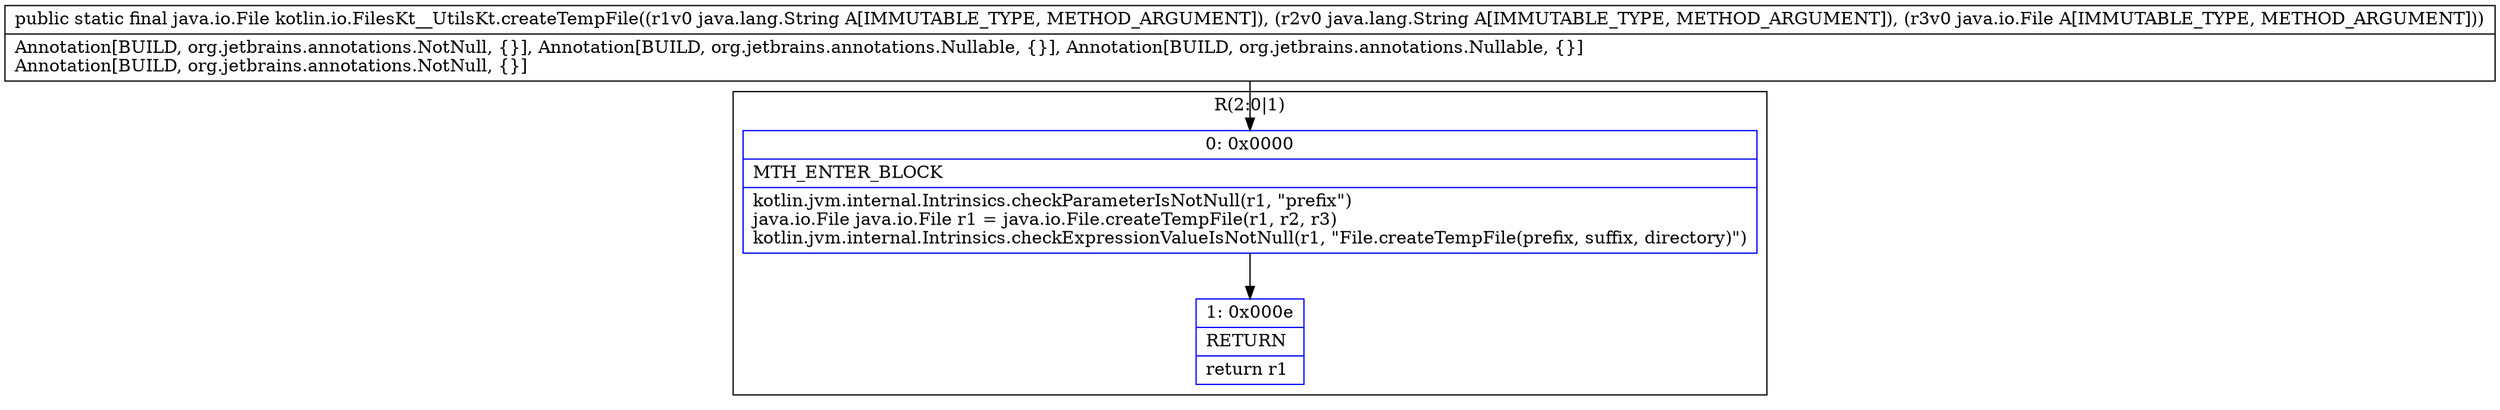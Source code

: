 digraph "CFG forkotlin.io.FilesKt__UtilsKt.createTempFile(Ljava\/lang\/String;Ljava\/lang\/String;Ljava\/io\/File;)Ljava\/io\/File;" {
subgraph cluster_Region_671495866 {
label = "R(2:0|1)";
node [shape=record,color=blue];
Node_0 [shape=record,label="{0\:\ 0x0000|MTH_ENTER_BLOCK\l|kotlin.jvm.internal.Intrinsics.checkParameterIsNotNull(r1, \"prefix\")\ljava.io.File java.io.File r1 = java.io.File.createTempFile(r1, r2, r3)\lkotlin.jvm.internal.Intrinsics.checkExpressionValueIsNotNull(r1, \"File.createTempFile(prefix, suffix, directory)\")\l}"];
Node_1 [shape=record,label="{1\:\ 0x000e|RETURN\l|return r1\l}"];
}
MethodNode[shape=record,label="{public static final java.io.File kotlin.io.FilesKt__UtilsKt.createTempFile((r1v0 java.lang.String A[IMMUTABLE_TYPE, METHOD_ARGUMENT]), (r2v0 java.lang.String A[IMMUTABLE_TYPE, METHOD_ARGUMENT]), (r3v0 java.io.File A[IMMUTABLE_TYPE, METHOD_ARGUMENT]))  | Annotation[BUILD, org.jetbrains.annotations.NotNull, \{\}], Annotation[BUILD, org.jetbrains.annotations.Nullable, \{\}], Annotation[BUILD, org.jetbrains.annotations.Nullable, \{\}]\lAnnotation[BUILD, org.jetbrains.annotations.NotNull, \{\}]\l}"];
MethodNode -> Node_0;
Node_0 -> Node_1;
}

